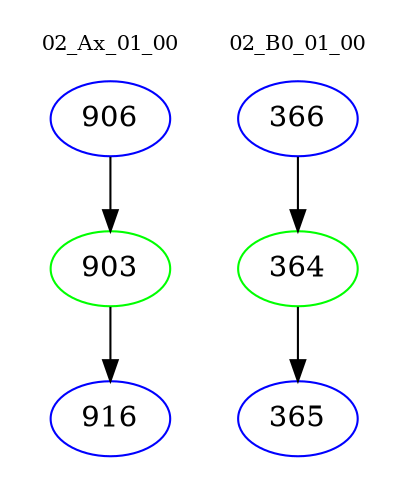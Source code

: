 digraph{
subgraph cluster_0 {
color = white
label = "02_Ax_01_00";
fontsize=10;
T0_906 [label="906", color="blue"]
T0_906 -> T0_903 [color="black"]
T0_903 [label="903", color="green"]
T0_903 -> T0_916 [color="black"]
T0_916 [label="916", color="blue"]
}
subgraph cluster_1 {
color = white
label = "02_B0_01_00";
fontsize=10;
T1_366 [label="366", color="blue"]
T1_366 -> T1_364 [color="black"]
T1_364 [label="364", color="green"]
T1_364 -> T1_365 [color="black"]
T1_365 [label="365", color="blue"]
}
}
